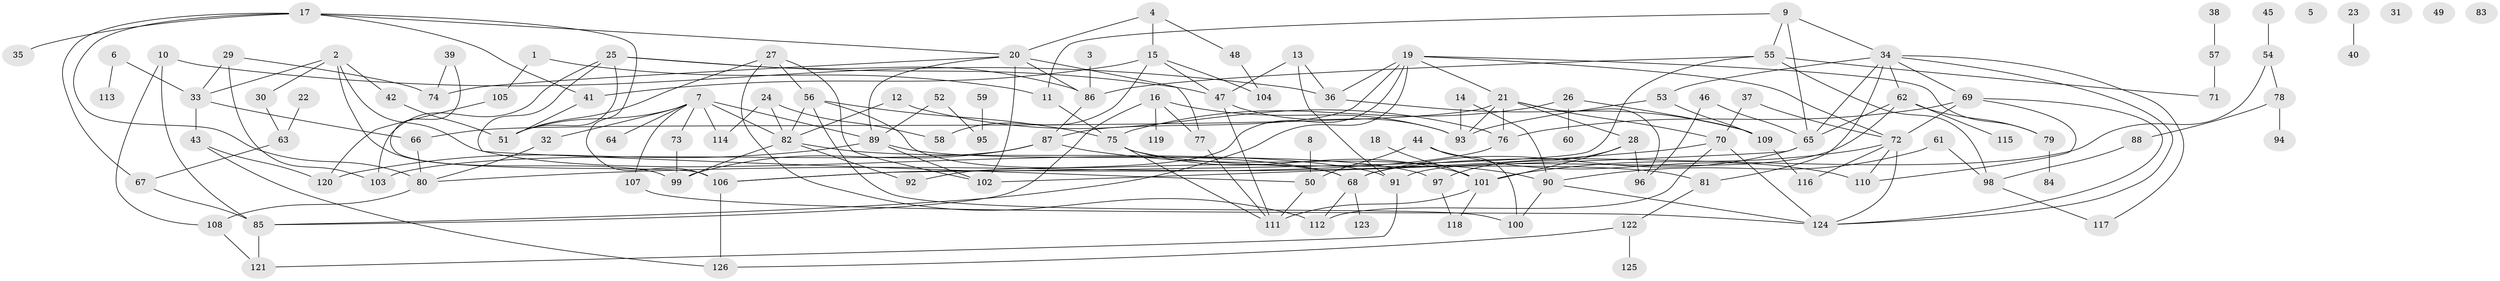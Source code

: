 // coarse degree distribution, {5: 0.16901408450704225, 7: 0.08450704225352113, 6: 0.11267605633802817, 3: 0.18309859154929578, 1: 0.14084507042253522, 9: 0.014084507042253521, 2: 0.15492957746478872, 10: 0.014084507042253521, 8: 0.028169014084507043, 4: 0.09859154929577464}
// Generated by graph-tools (version 1.1) at 2025/35/03/04/25 23:35:47]
// undirected, 126 vertices, 201 edges
graph export_dot {
  node [color=gray90,style=filled];
  1;
  2;
  3;
  4;
  5;
  6;
  7;
  8;
  9;
  10;
  11;
  12;
  13;
  14;
  15;
  16;
  17;
  18;
  19;
  20;
  21;
  22;
  23;
  24;
  25;
  26;
  27;
  28;
  29;
  30;
  31;
  32;
  33;
  34;
  35;
  36;
  37;
  38;
  39;
  40;
  41;
  42;
  43;
  44;
  45;
  46;
  47;
  48;
  49;
  50;
  51;
  52;
  53;
  54;
  55;
  56;
  57;
  58;
  59;
  60;
  61;
  62;
  63;
  64;
  65;
  66;
  67;
  68;
  69;
  70;
  71;
  72;
  73;
  74;
  75;
  76;
  77;
  78;
  79;
  80;
  81;
  82;
  83;
  84;
  85;
  86;
  87;
  88;
  89;
  90;
  91;
  92;
  93;
  94;
  95;
  96;
  97;
  98;
  99;
  100;
  101;
  102;
  103;
  104;
  105;
  106;
  107;
  108;
  109;
  110;
  111;
  112;
  113;
  114;
  115;
  116;
  117;
  118;
  119;
  120;
  121;
  122;
  123;
  124;
  125;
  126;
  1 -- 11;
  1 -- 105;
  2 -- 30;
  2 -- 33;
  2 -- 42;
  2 -- 68;
  2 -- 99;
  3 -- 86;
  4 -- 15;
  4 -- 20;
  4 -- 48;
  6 -- 33;
  6 -- 113;
  7 -- 32;
  7 -- 51;
  7 -- 64;
  7 -- 73;
  7 -- 82;
  7 -- 89;
  7 -- 107;
  7 -- 114;
  8 -- 50;
  9 -- 11;
  9 -- 34;
  9 -- 55;
  9 -- 65;
  10 -- 36;
  10 -- 85;
  10 -- 108;
  11 -- 75;
  12 -- 76;
  12 -- 82;
  13 -- 36;
  13 -- 47;
  13 -- 91;
  14 -- 90;
  14 -- 93;
  15 -- 41;
  15 -- 47;
  15 -- 58;
  15 -- 104;
  16 -- 77;
  16 -- 85;
  16 -- 93;
  16 -- 119;
  17 -- 20;
  17 -- 35;
  17 -- 41;
  17 -- 67;
  17 -- 80;
  17 -- 106;
  18 -- 101;
  19 -- 21;
  19 -- 36;
  19 -- 72;
  19 -- 79;
  19 -- 85;
  19 -- 87;
  19 -- 92;
  20 -- 74;
  20 -- 77;
  20 -- 86;
  20 -- 89;
  20 -- 102;
  21 -- 28;
  21 -- 66;
  21 -- 70;
  21 -- 76;
  21 -- 93;
  21 -- 96;
  22 -- 63;
  23 -- 40;
  24 -- 58;
  24 -- 82;
  24 -- 114;
  25 -- 47;
  25 -- 50;
  25 -- 51;
  25 -- 86;
  25 -- 103;
  26 -- 60;
  26 -- 75;
  26 -- 109;
  27 -- 51;
  27 -- 56;
  27 -- 102;
  27 -- 112;
  28 -- 96;
  28 -- 97;
  28 -- 101;
  29 -- 33;
  29 -- 74;
  29 -- 103;
  30 -- 63;
  32 -- 80;
  33 -- 43;
  33 -- 66;
  34 -- 53;
  34 -- 62;
  34 -- 65;
  34 -- 69;
  34 -- 81;
  34 -- 117;
  34 -- 124;
  36 -- 109;
  37 -- 70;
  37 -- 72;
  38 -- 57;
  39 -- 74;
  39 -- 106;
  41 -- 51;
  42 -- 51;
  43 -- 120;
  43 -- 126;
  44 -- 50;
  44 -- 100;
  44 -- 110;
  45 -- 54;
  46 -- 65;
  46 -- 96;
  47 -- 93;
  47 -- 111;
  48 -- 104;
  50 -- 111;
  52 -- 89;
  52 -- 95;
  53 -- 93;
  53 -- 109;
  54 -- 68;
  54 -- 78;
  55 -- 71;
  55 -- 86;
  55 -- 98;
  55 -- 106;
  56 -- 68;
  56 -- 75;
  56 -- 82;
  56 -- 100;
  57 -- 71;
  59 -- 95;
  61 -- 90;
  61 -- 98;
  62 -- 65;
  62 -- 79;
  62 -- 91;
  62 -- 115;
  63 -- 67;
  65 -- 68;
  65 -- 102;
  66 -- 80;
  67 -- 85;
  68 -- 112;
  68 -- 123;
  69 -- 72;
  69 -- 76;
  69 -- 110;
  69 -- 124;
  70 -- 80;
  70 -- 112;
  70 -- 124;
  72 -- 101;
  72 -- 110;
  72 -- 116;
  72 -- 124;
  73 -- 99;
  75 -- 81;
  75 -- 101;
  75 -- 111;
  76 -- 106;
  77 -- 111;
  78 -- 88;
  78 -- 94;
  79 -- 84;
  80 -- 108;
  81 -- 122;
  82 -- 91;
  82 -- 92;
  82 -- 99;
  85 -- 121;
  86 -- 87;
  87 -- 90;
  87 -- 99;
  87 -- 103;
  88 -- 98;
  89 -- 97;
  89 -- 102;
  89 -- 120;
  90 -- 100;
  90 -- 124;
  91 -- 121;
  97 -- 118;
  98 -- 117;
  101 -- 111;
  101 -- 118;
  105 -- 120;
  106 -- 126;
  107 -- 124;
  108 -- 121;
  109 -- 116;
  122 -- 125;
  122 -- 126;
}
